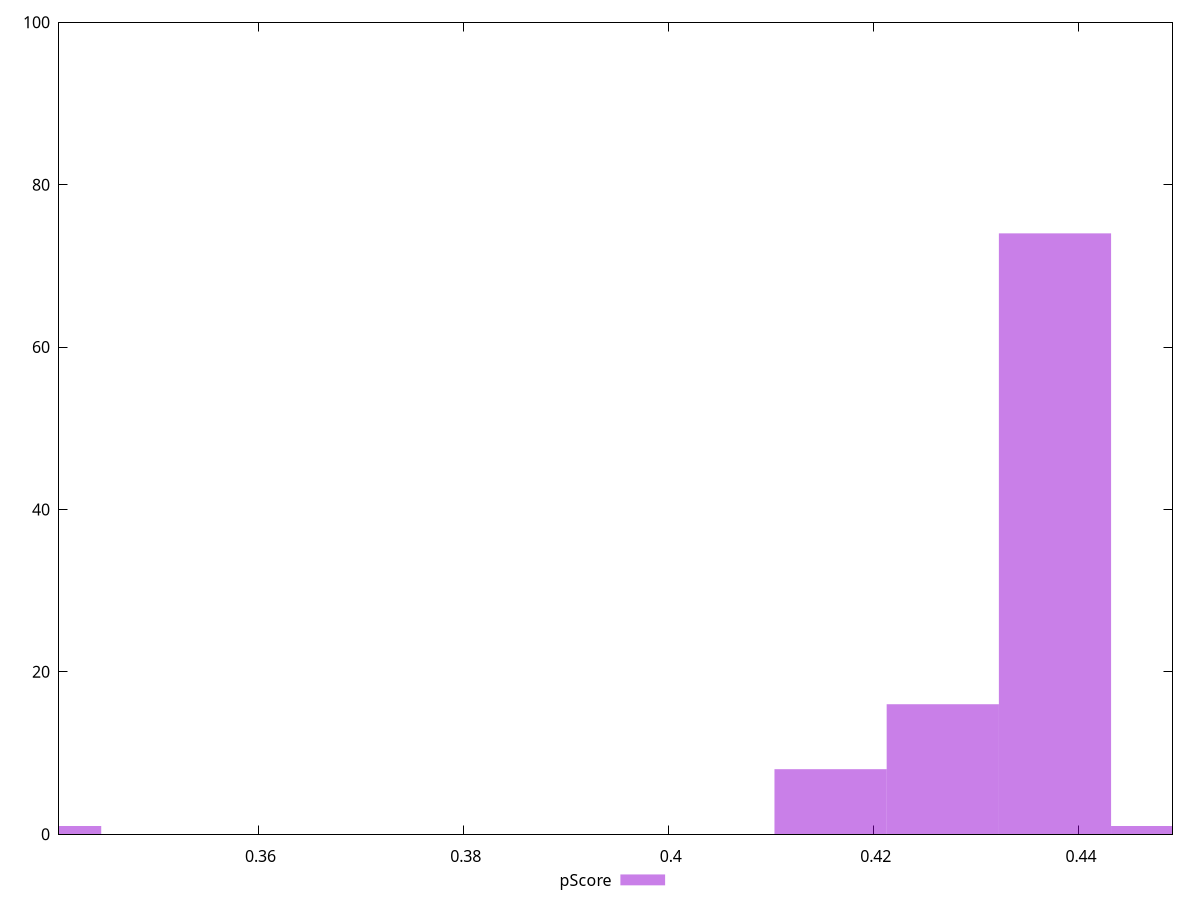 reset

$pScore <<EOF
0.33918846862726737 1
0.43766254016421596 74
0.4486041036683214 1
0.42672097666011055 16
0.4157794131560052 8
EOF

set key outside below
set boxwidth 0.0109415635041054
set xrange [0.34054248723721714:0.44912207477712845]
set yrange [0:100]
set trange [0:100]
set style fill transparent solid 0.5 noborder
set terminal svg size 640, 490 enhanced background rgb 'white'
set output "reports/report_00031_2021-02-24T23-18-18.084Z/first-cpu-idle/samples/astro/pScore/histogram.svg"

plot $pScore title "pScore" with boxes

reset
